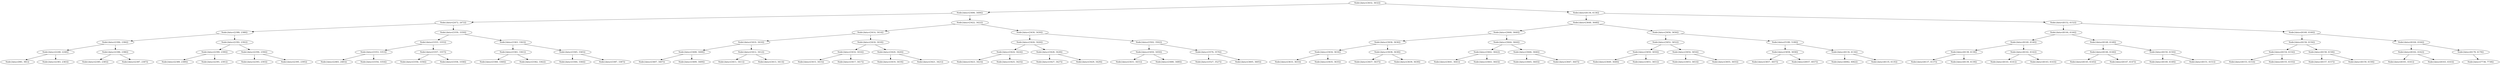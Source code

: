 digraph G{
2125171360 [label="Node{data=[3632, 3632]}"]
2125171360 -> 2380062
2380062 [label="Node{data=[3406, 3406]}"]
2380062 -> 643869009
643869009 [label="Node{data=[2472, 2472]}"]
643869009 -> 1400449327
1400449327 [label="Node{data=[2388, 2388]}"]
1400449327 -> 1898272618
1898272618 [label="Node{data=[2384, 2384]}"]
1898272618 -> 1395344625
1395344625 [label="Node{data=[2248, 2248]}"]
1395344625 -> 1889682916
1889682916 [label="Node{data=[981, 981]}"]
1395344625 -> 1778924174
1778924174 [label="Node{data=[2383, 2383]}"]
1898272618 -> 827174562
827174562 [label="Node{data=[2386, 2386]}"]
827174562 -> 944273590
944273590 [label="Node{data=[2385, 2385]}"]
827174562 -> 1512539966
1512539966 [label="Node{data=[2387, 2387]}"]
1400449327 -> 1909463742
1909463742 [label="Node{data=[2392, 2392]}"]
1909463742 -> 758420120
758420120 [label="Node{data=[2390, 2390]}"]
758420120 -> 1447215680
1447215680 [label="Node{data=[2389, 2389]}"]
758420120 -> 809148865
809148865 [label="Node{data=[2391, 2391]}"]
1909463742 -> 1104038034
1104038034 [label="Node{data=[2394, 2394]}"]
1104038034 -> 1214751329
1214751329 [label="Node{data=[2393, 2393]}"]
1104038034 -> 142027247
142027247 [label="Node{data=[2395, 2395]}"]
643869009 -> 1839637897
1839637897 [label="Node{data=[3359, 3359]}"]
1839637897 -> 1587542647
1587542647 [label="Node{data=[3355, 3355]}"]
1587542647 -> 723402607
723402607 [label="Node{data=[3353, 3353]}"]
723402607 -> 437736370
437736370 [label="Node{data=[2483, 2483]}"]
723402607 -> 1120221076
1120221076 [label="Node{data=[3354, 3354]}"]
1587542647 -> 1671967225
1671967225 [label="Node{data=[3357, 3357]}"]
1671967225 -> 966238116
966238116 [label="Node{data=[3356, 3356]}"]
1671967225 -> 431866343
431866343 [label="Node{data=[3358, 3358]}"]
1839637897 -> 1924082899
1924082899 [label="Node{data=[3363, 3363]}"]
1924082899 -> 1353383046
1353383046 [label="Node{data=[3361, 3361]}"]
1353383046 -> 1438983048
1438983048 [label="Node{data=[3360, 3360]}"]
1353383046 -> 578839086
578839086 [label="Node{data=[3362, 3362]}"]
1924082899 -> 692194073
692194073 [label="Node{data=[3365, 3365]}"]
692194073 -> 772512891
772512891 [label="Node{data=[3364, 3364]}"]
692194073 -> 1387148113
1387148113 [label="Node{data=[3387, 3387]}"]
2380062 -> 1939778104
1939778104 [label="Node{data=[3422, 3422]}"]
1939778104 -> 1245543825
1245543825 [label="Node{data=[3414, 3414]}"]
1245543825 -> 942131433
942131433 [label="Node{data=[3410, 3410]}"]
942131433 -> 464535559
464535559 [label="Node{data=[3408, 3408]}"]
464535559 -> 502920739
502920739 [label="Node{data=[3407, 3407]}"]
464535559 -> 1007276536
1007276536 [label="Node{data=[3409, 3409]}"]
942131433 -> 980366864
980366864 [label="Node{data=[3412, 3412]}"]
980366864 -> 600242466
600242466 [label="Node{data=[3411, 3411]}"]
980366864 -> 1901878167
1901878167 [label="Node{data=[3413, 3413]}"]
1245543825 -> 61395541
61395541 [label="Node{data=[3418, 3418]}"]
61395541 -> 1077193606
1077193606 [label="Node{data=[3416, 3416]}"]
1077193606 -> 1412388171
1412388171 [label="Node{data=[3415, 3415]}"]
1077193606 -> 1203514554
1203514554 [label="Node{data=[3417, 3417]}"]
61395541 -> 37975138
37975138 [label="Node{data=[3420, 3420]}"]
37975138 -> 1733199671
1733199671 [label="Node{data=[3419, 3419]}"]
37975138 -> 1231356824
1231356824 [label="Node{data=[3421, 3421]}"]
1939778104 -> 1872379890
1872379890 [label="Node{data=[3430, 3430]}"]
1872379890 -> 1986242055
1986242055 [label="Node{data=[3426, 3426]}"]
1986242055 -> 1695019203
1695019203 [label="Node{data=[3424, 3424]}"]
1695019203 -> 77551160
77551160 [label="Node{data=[3423, 3423]}"]
1695019203 -> 985963766
985963766 [label="Node{data=[3425, 3425]}"]
1986242055 -> 1367103031
1367103031 [label="Node{data=[3428, 3428]}"]
1367103031 -> 187114803
187114803 [label="Node{data=[3427, 3427]}"]
1367103031 -> 1979161849
1979161849 [label="Node{data=[3429, 3429]}"]
1872379890 -> 1808436637
1808436637 [label="Node{data=[3502, 3502]}"]
1808436637 -> 1479848765
1479848765 [label="Node{data=[3450, 3450]}"]
1479848765 -> 1778916277
1778916277 [label="Node{data=[3431, 3431]}"]
1479848765 -> 592527961
592527961 [label="Node{data=[3480, 3480]}"]
1808436637 -> 474518987
474518987 [label="Node{data=[3576, 3576]}"]
474518987 -> 1637376036
1637376036 [label="Node{data=[3527, 3527]}"]
474518987 -> 1273432593
1273432593 [label="Node{data=[3605, 3605]}"]
2125171360 -> 1653463742
1653463742 [label="Node{data=[6136, 6136]}"]
1653463742 -> 976481769
976481769 [label="Node{data=[3648, 3648]}"]
976481769 -> 403186635
403186635 [label="Node{data=[3640, 3640]}"]
403186635 -> 1800148313
1800148313 [label="Node{data=[3636, 3636]}"]
1800148313 -> 1738046116
1738046116 [label="Node{data=[3634, 3634]}"]
1738046116 -> 1122078491
1122078491 [label="Node{data=[3633, 3633]}"]
1738046116 -> 464448247
464448247 [label="Node{data=[3635, 3635]}"]
1800148313 -> 281268742
281268742 [label="Node{data=[3638, 3638]}"]
281268742 -> 875223008
875223008 [label="Node{data=[3637, 3637]}"]
281268742 -> 2063408937
2063408937 [label="Node{data=[3639, 3639]}"]
403186635 -> 375962579
375962579 [label="Node{data=[3644, 3644]}"]
375962579 -> 414517498
414517498 [label="Node{data=[3642, 3642]}"]
414517498 -> 2051168731
2051168731 [label="Node{data=[3641, 3641]}"]
414517498 -> 1758729709
1758729709 [label="Node{data=[3643, 3643]}"]
375962579 -> 993103111
993103111 [label="Node{data=[3646, 3646]}"]
993103111 -> 200515651
200515651 [label="Node{data=[3645, 3645]}"]
993103111 -> 1670884455
1670884455 [label="Node{data=[3647, 3647]}"]
976481769 -> 723826309
723826309 [label="Node{data=[3656, 3656]}"]
723826309 -> 483024723
483024723 [label="Node{data=[3652, 3652]}"]
483024723 -> 179111217
179111217 [label="Node{data=[3650, 3650]}"]
179111217 -> 1409770647
1409770647 [label="Node{data=[3649, 3649]}"]
179111217 -> 1520001036
1520001036 [label="Node{data=[3651, 3651]}"]
483024723 -> 342334667
342334667 [label="Node{data=[3654, 3654]}"]
342334667 -> 1988200443
1988200443 [label="Node{data=[3653, 3653]}"]
342334667 -> 432891488
432891488 [label="Node{data=[3655, 3655]}"]
723826309 -> 147188821
147188821 [label="Node{data=[5180, 5180]}"]
147188821 -> 552380482
552380482 [label="Node{data=[3658, 3658]}"]
552380482 -> 1520983547
1520983547 [label="Node{data=[3657, 3657]}"]
552380482 -> 681889448
681889448 [label="Node{data=[4937, 4937]}"]
147188821 -> 254032045
254032045 [label="Node{data=[6134, 6134]}"]
254032045 -> 1246707635
1246707635 [label="Node{data=[6062, 6062]}"]
254032045 -> 1376842884
1376842884 [label="Node{data=[6135, 6135]}"]
1653463742 -> 1548722656
1548722656 [label="Node{data=[6152, 6152]}"]
1548722656 -> 1912605588
1912605588 [label="Node{data=[6144, 6144]}"]
1912605588 -> 1098977472
1098977472 [label="Node{data=[6140, 6140]}"]
1098977472 -> 350255264
350255264 [label="Node{data=[6138, 6138]}"]
350255264 -> 889293693
889293693 [label="Node{data=[6137, 6137]}"]
350255264 -> 1194293986
1194293986 [label="Node{data=[6139, 6139]}"]
1098977472 -> 241264087
241264087 [label="Node{data=[6142, 6142]}"]
241264087 -> 433273283
433273283 [label="Node{data=[6141, 6141]}"]
241264087 -> 548410343
548410343 [label="Node{data=[6143, 6143]}"]
1912605588 -> 477402489
477402489 [label="Node{data=[6148, 6148]}"]
477402489 -> 423499005
423499005 [label="Node{data=[6146, 6146]}"]
423499005 -> 421739320
421739320 [label="Node{data=[6145, 6145]}"]
423499005 -> 959196368
959196368 [label="Node{data=[6147, 6147]}"]
477402489 -> 30128593
30128593 [label="Node{data=[6150, 6150]}"]
30128593 -> 1748749545
1748749545 [label="Node{data=[6149, 6149]}"]
30128593 -> 1749143597
1749143597 [label="Node{data=[6151, 6151]}"]
1548722656 -> 819149657
819149657 [label="Node{data=[6160, 6160]}"]
819149657 -> 1812601251
1812601251 [label="Node{data=[6156, 6156]}"]
1812601251 -> 1516293199
1516293199 [label="Node{data=[6154, 6154]}"]
1516293199 -> 1019658134
1019658134 [label="Node{data=[6153, 6153]}"]
1516293199 -> 367411876
367411876 [label="Node{data=[6155, 6155]}"]
1812601251 -> 689800890
689800890 [label="Node{data=[6158, 6158]}"]
689800890 -> 1967338850
1967338850 [label="Node{data=[6157, 6157]}"]
689800890 -> 2087718483
2087718483 [label="Node{data=[6159, 6159]}"]
819149657 -> 1537511451
1537511451 [label="Node{data=[6164, 6164]}"]
1537511451 -> 508159363
508159363 [label="Node{data=[6162, 6162]}"]
508159363 -> 1926052621
1926052621 [label="Node{data=[6161, 6161]}"]
508159363 -> 238268817
238268817 [label="Node{data=[6163, 6163]}"]
1537511451 -> 1902697476
1902697476 [label="Node{data=[6178, 6178]}"]
1902697476 -> 551307863
551307863 [label="Node{data=[7738, 7738]}"]
}